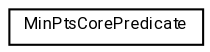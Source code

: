 #!/usr/local/bin/dot
#
# Class diagram 
# Generated by UMLGraph version R5_7_2-60-g0e99a6 (http://www.spinellis.gr/umlgraph/)
#

digraph G {
	graph [fontnames="svg"]
	edge [fontname="Roboto",fontsize=7,labelfontname="Roboto",labelfontsize=7,color="black"];
	node [fontname="Roboto",fontcolor="black",fontsize=8,shape=plaintext,margin=0,width=0,height=0];
	nodesep=0.15;
	ranksep=0.25;
	rankdir=LR;
	// de.lmu.ifi.dbs.elki.algorithm.clustering.gdbscan.MinPtsCorePredicate
	c6916006 [label=<<table title="de.lmu.ifi.dbs.elki.algorithm.clustering.gdbscan.MinPtsCorePredicate" border="0" cellborder="1" cellspacing="0" cellpadding="2" href="MinPtsCorePredicate.html" target="_parent">
		<tr><td><table border="0" cellspacing="0" cellpadding="1">
		<tr><td align="center" balign="center"> <font face="Roboto">MinPtsCorePredicate</font> </td></tr>
		</table></td></tr>
		</table>>, URL="MinPtsCorePredicate.html"];
}

